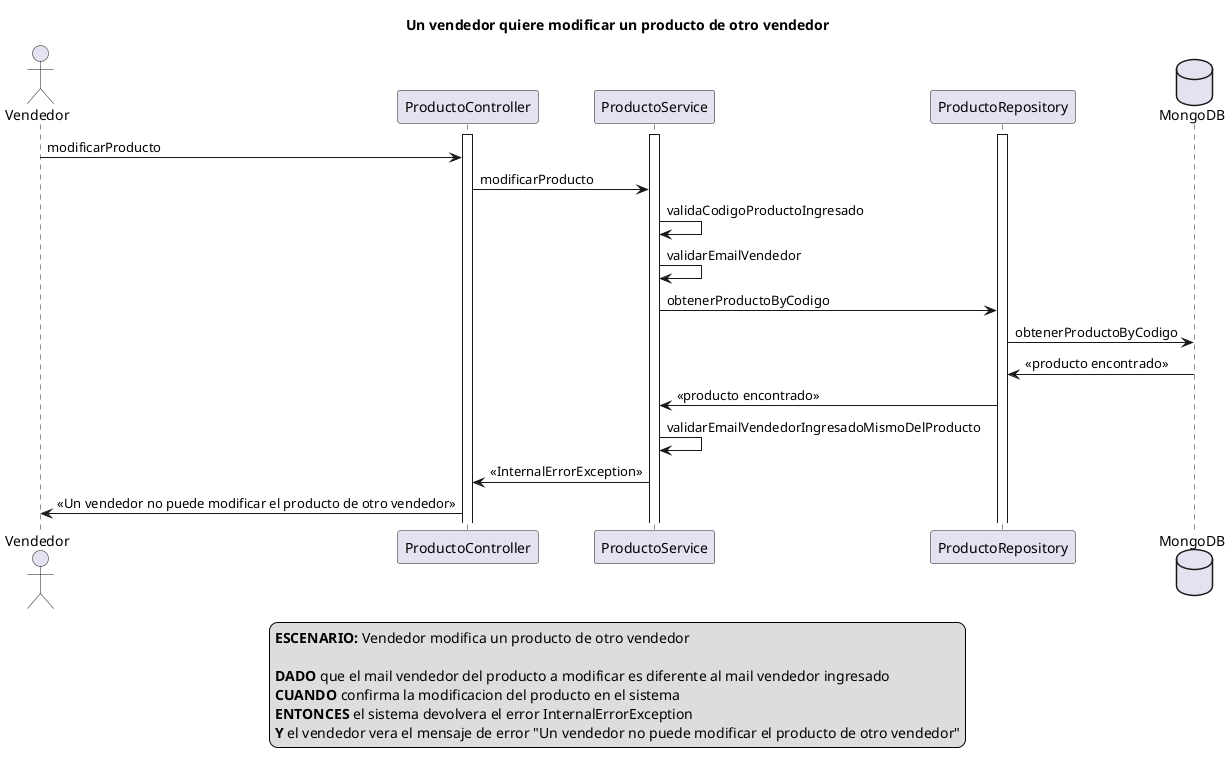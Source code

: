 @startuml
actor Vendedor
activate ProductoController
activate ProductoService
activate ProductoRepository
database MongoDB

title Un vendedor quiere modificar un producto de otro vendedor

Vendedor -> ProductoController: modificarProducto

ProductoController -> ProductoService: modificarProducto

ProductoService -> ProductoService: validaCodigoProductoIngresado

ProductoService -> ProductoService: validarEmailVendedor

ProductoService -> ProductoRepository: obtenerProductoByCodigo

ProductoRepository -> MongoDB: obtenerProductoByCodigo

MongoDB -> ProductoRepository: <<producto encontrado>>

ProductoRepository -> ProductoService: <<producto encontrado>>

ProductoService -> ProductoService: validarEmailVendedorIngresadoMismoDelProducto

ProductoService -> ProductoController: <<InternalErrorException>>

ProductoController -> Vendedor: <<Un vendedor no puede modificar el producto de otro vendedor>>

legend
<b>ESCENARIO:</b> Vendedor modifica un producto de otro vendedor

<b>DADO</b> que el mail vendedor del producto a modificar es diferente al mail vendedor ingresado
<b>CUANDO</b> confirma la modificacion del producto en el sistema  
<b>ENTONCES</b> el sistema devolvera el error InternalErrorException
<b>Y</b> el vendedor vera el mensaje de error "Un vendedor no puede modificar el producto de otro vendedor"
end legend

@enduml
